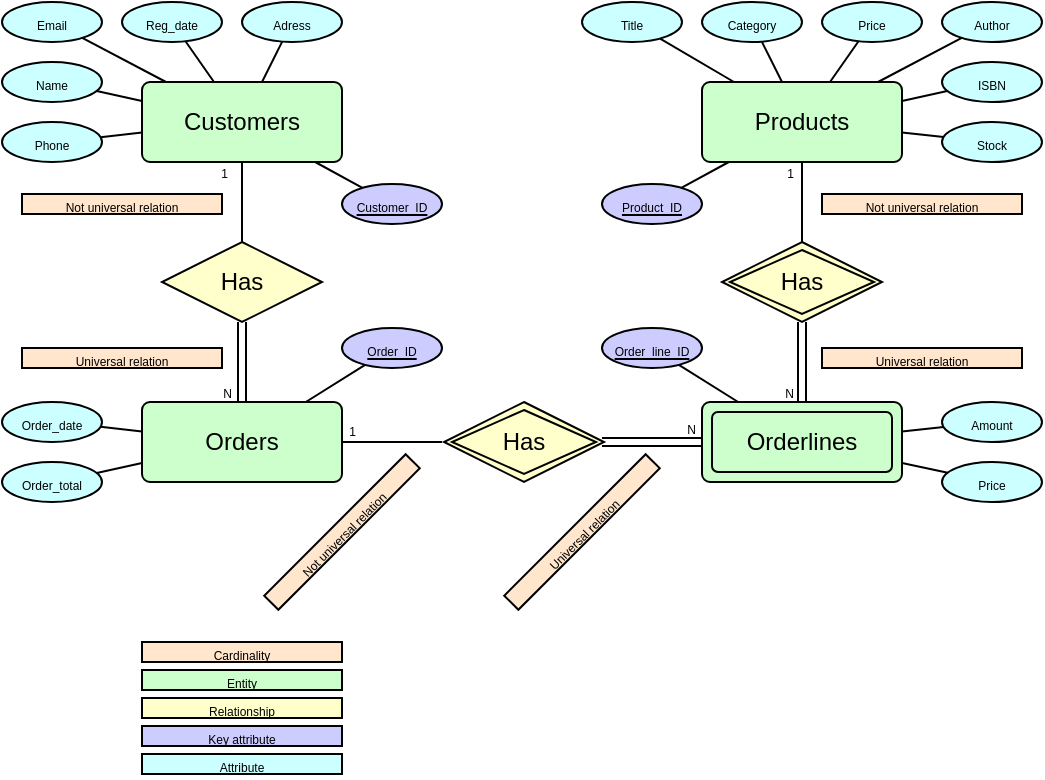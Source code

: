 <mxfile version="26.1.0">
  <diagram name="Sida-1" id="Esyg7pCn6E8xpJcDV-cC">
    <mxGraphModel dx="713" dy="299" grid="1" gridSize="10" guides="1" tooltips="1" connect="1" arrows="1" fold="1" page="1" pageScale="1" pageWidth="827" pageHeight="1169" math="0" shadow="0">
      <root>
        <mxCell id="0" />
        <mxCell id="1" parent="0" />
        <mxCell id="6Gk8_tGEDLeu0DplyoTS-1" value="Customers" style="rounded=1;arcSize=10;whiteSpace=wrap;html=1;align=center;fillColor=light-dark(#CCFFCC,var(--ge-dark-color, #121212));" vertex="1" parent="1">
          <mxGeometry x="120" y="120" width="100" height="40" as="geometry" />
        </mxCell>
        <mxCell id="6Gk8_tGEDLeu0DplyoTS-2" value="Orderlines" style="rounded=1;arcSize=10;whiteSpace=wrap;html=1;align=center;fillColor=light-dark(#CCFFCC,var(--ge-dark-color, #121212));" vertex="1" parent="1">
          <mxGeometry x="400" y="280" width="100" height="40" as="geometry" />
        </mxCell>
        <mxCell id="6Gk8_tGEDLeu0DplyoTS-3" value="Orders" style="rounded=1;arcSize=10;whiteSpace=wrap;html=1;align=center;fillColor=light-dark(#CCFFCC,var(--ge-dark-color, #121212));" vertex="1" parent="1">
          <mxGeometry x="120" y="280" width="100" height="40" as="geometry" />
        </mxCell>
        <mxCell id="6Gk8_tGEDLeu0DplyoTS-4" value="Products" style="rounded=1;arcSize=10;whiteSpace=wrap;html=1;align=center;fillColor=light-dark(#CCFFCC,var(--ge-dark-color, #121212));" vertex="1" parent="1">
          <mxGeometry x="400" y="120" width="100" height="40" as="geometry" />
        </mxCell>
        <mxCell id="6Gk8_tGEDLeu0DplyoTS-5" value="Has" style="shape=rhombus;perimeter=rhombusPerimeter;whiteSpace=wrap;html=1;align=center;fillColor=light-dark(#FFFFCC,var(--ge-dark-color, #121212));" vertex="1" parent="1">
          <mxGeometry x="130" y="200" width="80" height="40" as="geometry" />
        </mxCell>
        <mxCell id="6Gk8_tGEDLeu0DplyoTS-10" value="" style="endArrow=none;html=1;rounded=0;" edge="1" parent="1" source="6Gk8_tGEDLeu0DplyoTS-5" target="6Gk8_tGEDLeu0DplyoTS-1">
          <mxGeometry relative="1" as="geometry">
            <mxPoint x="330" y="230" as="sourcePoint" />
            <mxPoint x="490" y="230" as="targetPoint" />
          </mxGeometry>
        </mxCell>
        <mxCell id="6Gk8_tGEDLeu0DplyoTS-11" value="&lt;font style=&quot;font-size: 6px;&quot;&gt;1&lt;/font&gt;" style="resizable=0;html=1;whiteSpace=wrap;align=right;verticalAlign=bottom;fillColor=light-dark(#FFE6CC,var(--ge-dark-color, #121212));" connectable="0" vertex="1" parent="6Gk8_tGEDLeu0DplyoTS-10">
          <mxGeometry x="1" relative="1" as="geometry">
            <mxPoint x="-6" y="12" as="offset" />
          </mxGeometry>
        </mxCell>
        <mxCell id="6Gk8_tGEDLeu0DplyoTS-12" value="" style="shape=link;html=1;rounded=0;" edge="1" parent="1" source="6Gk8_tGEDLeu0DplyoTS-5" target="6Gk8_tGEDLeu0DplyoTS-3">
          <mxGeometry relative="1" as="geometry">
            <mxPoint x="330" y="230" as="sourcePoint" />
            <mxPoint x="490" y="230" as="targetPoint" />
          </mxGeometry>
        </mxCell>
        <mxCell id="6Gk8_tGEDLeu0DplyoTS-13" value="&lt;font style=&quot;font-size: 6px;&quot;&gt;N&lt;/font&gt;" style="resizable=0;html=1;whiteSpace=wrap;align=right;verticalAlign=bottom;fillColor=light-dark(#FFE6CC,var(--ge-dark-color, #121212));" connectable="0" vertex="1" parent="6Gk8_tGEDLeu0DplyoTS-12">
          <mxGeometry x="1" relative="1" as="geometry">
            <mxPoint x="-4" y="2" as="offset" />
          </mxGeometry>
        </mxCell>
        <mxCell id="6Gk8_tGEDLeu0DplyoTS-15" style="edgeStyle=orthogonalEdgeStyle;rounded=0;orthogonalLoop=1;jettySize=auto;html=1;exitX=0.5;exitY=1;exitDx=0;exitDy=0;" edge="1" parent="1">
          <mxGeometry relative="1" as="geometry">
            <mxPoint x="129.0" y="261" as="sourcePoint" />
            <mxPoint x="129.0" y="261" as="targetPoint" />
          </mxGeometry>
        </mxCell>
        <mxCell id="6Gk8_tGEDLeu0DplyoTS-20" value="" style="shape=link;html=1;rounded=0;" edge="1" parent="1" target="6Gk8_tGEDLeu0DplyoTS-2">
          <mxGeometry relative="1" as="geometry">
            <mxPoint x="350" y="300" as="sourcePoint" />
            <mxPoint x="490" y="240" as="targetPoint" />
          </mxGeometry>
        </mxCell>
        <mxCell id="6Gk8_tGEDLeu0DplyoTS-21" value="&lt;font style=&quot;font-size: 6px;&quot;&gt;N&lt;/font&gt;" style="resizable=0;html=1;whiteSpace=wrap;align=right;verticalAlign=bottom;" connectable="0" vertex="1" parent="6Gk8_tGEDLeu0DplyoTS-20">
          <mxGeometry x="1" relative="1" as="geometry">
            <mxPoint x="-2" as="offset" />
          </mxGeometry>
        </mxCell>
        <mxCell id="6Gk8_tGEDLeu0DplyoTS-22" value="" style="endArrow=none;html=1;rounded=0;" edge="1" parent="1" target="6Gk8_tGEDLeu0DplyoTS-3">
          <mxGeometry relative="1" as="geometry">
            <mxPoint x="270" y="300" as="sourcePoint" />
            <mxPoint x="329" y="370" as="targetPoint" />
          </mxGeometry>
        </mxCell>
        <mxCell id="6Gk8_tGEDLeu0DplyoTS-23" value="&lt;font style=&quot;font-size: 6px;&quot;&gt;1&lt;/font&gt;" style="resizable=0;html=1;whiteSpace=wrap;align=right;verticalAlign=bottom;" connectable="0" vertex="1" parent="6Gk8_tGEDLeu0DplyoTS-22">
          <mxGeometry x="1" relative="1" as="geometry">
            <mxPoint x="8" y="1" as="offset" />
          </mxGeometry>
        </mxCell>
        <mxCell id="6Gk8_tGEDLeu0DplyoTS-29" value="&lt;font style=&quot;font-size: 6px;&quot;&gt;Cardinality&lt;/font&gt;" style="whiteSpace=wrap;html=1;align=center;fillColor=light-dark(#FFE6CC,var(--ge-dark-color, #121212));" vertex="1" parent="1">
          <mxGeometry x="120" y="400" width="100" height="10" as="geometry" />
        </mxCell>
        <mxCell id="6Gk8_tGEDLeu0DplyoTS-30" value="&lt;font style=&quot;font-size: 6px;&quot;&gt;Entity&lt;/font&gt;" style="whiteSpace=wrap;html=1;align=center;fillColor=light-dark(#CCFFCC,var(--ge-dark-color, #121212));" vertex="1" parent="1">
          <mxGeometry x="120" y="414" width="100" height="10" as="geometry" />
        </mxCell>
        <mxCell id="6Gk8_tGEDLeu0DplyoTS-31" value="&lt;font style=&quot;font-size: 6px;&quot;&gt;Relationship&lt;/font&gt;" style="whiteSpace=wrap;html=1;align=center;fillColor=light-dark(#FFFFCC,var(--ge-dark-color, #121212));" vertex="1" parent="1">
          <mxGeometry x="120" y="428" width="100" height="10" as="geometry" />
        </mxCell>
        <mxCell id="6Gk8_tGEDLeu0DplyoTS-39" value="&lt;font style=&quot;font-size: 6px;&quot;&gt;Not universal relation&lt;/font&gt;" style="whiteSpace=wrap;html=1;align=center;fillColor=light-dark(#FFE6CC,var(--ge-dark-color, #121212));rotation=-45;" vertex="1" parent="1">
          <mxGeometry x="170" y="340" width="100" height="10" as="geometry" />
        </mxCell>
        <mxCell id="6Gk8_tGEDLeu0DplyoTS-44" value="" style="shape=link;html=1;rounded=0;" edge="1" parent="1" target="6Gk8_tGEDLeu0DplyoTS-2">
          <mxGeometry relative="1" as="geometry">
            <mxPoint x="450" y="240" as="sourcePoint" />
            <mxPoint x="540" y="253" as="targetPoint" />
          </mxGeometry>
        </mxCell>
        <mxCell id="6Gk8_tGEDLeu0DplyoTS-45" value="&lt;font style=&quot;font-size: 6px;&quot;&gt;N&lt;/font&gt;" style="resizable=0;html=1;whiteSpace=wrap;align=right;verticalAlign=bottom;" connectable="0" vertex="1" parent="6Gk8_tGEDLeu0DplyoTS-44">
          <mxGeometry x="1" relative="1" as="geometry">
            <mxPoint x="-3" y="2" as="offset" />
          </mxGeometry>
        </mxCell>
        <mxCell id="6Gk8_tGEDLeu0DplyoTS-50" value="&lt;font style=&quot;font-size: 6px;&quot;&gt;Universal relation&lt;/font&gt;" style="whiteSpace=wrap;html=1;align=center;fillColor=light-dark(#FFE6CC,var(--ge-dark-color, #121212));" vertex="1" parent="1">
          <mxGeometry x="460" y="253" width="100" height="10" as="geometry" />
        </mxCell>
        <mxCell id="6Gk8_tGEDLeu0DplyoTS-53" value="&lt;font style=&quot;font-size: 6px;&quot;&gt;Not universal relation&lt;/font&gt;" style="whiteSpace=wrap;html=1;align=center;fillColor=light-dark(#FFE6CC,var(--ge-dark-color, #121212));" vertex="1" parent="1">
          <mxGeometry x="460" y="176" width="100" height="10" as="geometry" />
        </mxCell>
        <mxCell id="6Gk8_tGEDLeu0DplyoTS-54" value="" style="endArrow=none;html=1;rounded=0;" edge="1" parent="1" target="6Gk8_tGEDLeu0DplyoTS-4">
          <mxGeometry relative="1" as="geometry">
            <mxPoint x="450" y="200" as="sourcePoint" />
            <mxPoint x="413" y="180.66" as="targetPoint" />
          </mxGeometry>
        </mxCell>
        <mxCell id="6Gk8_tGEDLeu0DplyoTS-55" value="&lt;font style=&quot;font-size: 6px;&quot;&gt;1&lt;/font&gt;" style="resizable=0;html=1;whiteSpace=wrap;align=right;verticalAlign=bottom;" connectable="0" vertex="1" parent="6Gk8_tGEDLeu0DplyoTS-54">
          <mxGeometry x="1" relative="1" as="geometry">
            <mxPoint x="-3" y="12" as="offset" />
          </mxGeometry>
        </mxCell>
        <mxCell id="6Gk8_tGEDLeu0DplyoTS-56" value="&lt;font style=&quot;font-size: 6px;&quot;&gt;Universal relation&lt;/font&gt;" style="whiteSpace=wrap;html=1;align=center;fillColor=light-dark(#FFE6CC,var(--ge-dark-color, #121212));rotation=-45;" vertex="1" parent="1">
          <mxGeometry x="290" y="340" width="100" height="10" as="geometry" />
        </mxCell>
        <mxCell id="6Gk8_tGEDLeu0DplyoTS-57" value="&lt;font style=&quot;font-size: 6px;&quot;&gt;Not universal relation&lt;/font&gt;" style="whiteSpace=wrap;html=1;align=center;fillColor=light-dark(#FFE6CC,var(--ge-dark-color, #121212));" vertex="1" parent="1">
          <mxGeometry x="60" y="176" width="100" height="10" as="geometry" />
        </mxCell>
        <mxCell id="6Gk8_tGEDLeu0DplyoTS-58" value="&lt;font style=&quot;font-size: 6px;&quot;&gt;Universal relation&lt;/font&gt;" style="whiteSpace=wrap;html=1;align=center;fillColor=light-dark(#FFE6CC,var(--ge-dark-color, #121212));" vertex="1" parent="1">
          <mxGeometry x="60" y="253" width="100" height="10" as="geometry" />
        </mxCell>
        <mxCell id="6Gk8_tGEDLeu0DplyoTS-59" value="&lt;font style=&quot;font-size: 6px;&quot;&gt;Customer_ID&lt;/font&gt;" style="ellipse;whiteSpace=wrap;html=1;align=center;fontStyle=4;fillColor=light-dark(#CCCCFF,var(--ge-dark-color, #121212));" vertex="1" parent="1">
          <mxGeometry x="220" y="171" width="50" height="20" as="geometry" />
        </mxCell>
        <mxCell id="6Gk8_tGEDLeu0DplyoTS-60" value="&lt;span style=&quot;font-size: 6px;&quot;&gt;Name&lt;/span&gt;" style="ellipse;whiteSpace=wrap;html=1;align=center;fillColor=light-dark(#CCFFFF,var(--ge-dark-color, #121212));" vertex="1" parent="1">
          <mxGeometry x="50" y="110" width="50" height="20" as="geometry" />
        </mxCell>
        <mxCell id="6Gk8_tGEDLeu0DplyoTS-61" value="&lt;font style=&quot;font-size: 6px;&quot;&gt;Order_line_ID&lt;/font&gt;" style="ellipse;whiteSpace=wrap;html=1;align=center;fontStyle=4;fillColor=light-dark(#CCCCFF,var(--ge-dark-color, #121212));" vertex="1" parent="1">
          <mxGeometry x="350" y="243" width="50" height="20" as="geometry" />
        </mxCell>
        <mxCell id="6Gk8_tGEDLeu0DplyoTS-62" value="&lt;font style=&quot;font-size: 6px;&quot;&gt;Order_ID&lt;/font&gt;" style="ellipse;whiteSpace=wrap;html=1;align=center;fontStyle=4;fillColor=light-dark(#CCCCFF,var(--ge-dark-color, #121212));" vertex="1" parent="1">
          <mxGeometry x="220" y="243" width="50" height="20" as="geometry" />
        </mxCell>
        <mxCell id="6Gk8_tGEDLeu0DplyoTS-63" value="&lt;font style=&quot;font-size: 6px;&quot;&gt;Product_ID&lt;/font&gt;" style="ellipse;whiteSpace=wrap;html=1;align=center;fontStyle=4;fillColor=light-dark(#CCCCFF,var(--ge-dark-color, #121212));" vertex="1" parent="1">
          <mxGeometry x="350" y="171" width="50" height="20" as="geometry" />
        </mxCell>
        <mxCell id="6Gk8_tGEDLeu0DplyoTS-64" value="" style="endArrow=none;html=1;rounded=0;" edge="1" parent="1" source="6Gk8_tGEDLeu0DplyoTS-3" target="6Gk8_tGEDLeu0DplyoTS-62">
          <mxGeometry relative="1" as="geometry">
            <mxPoint x="190" y="160" as="sourcePoint" />
            <mxPoint x="350" y="160" as="targetPoint" />
          </mxGeometry>
        </mxCell>
        <mxCell id="6Gk8_tGEDLeu0DplyoTS-65" value="" style="endArrow=none;html=1;rounded=0;" edge="1" parent="1" source="6Gk8_tGEDLeu0DplyoTS-61" target="6Gk8_tGEDLeu0DplyoTS-2">
          <mxGeometry relative="1" as="geometry">
            <mxPoint x="212" y="290" as="sourcePoint" />
            <mxPoint x="242" y="271" as="targetPoint" />
          </mxGeometry>
        </mxCell>
        <mxCell id="6Gk8_tGEDLeu0DplyoTS-66" value="" style="endArrow=none;html=1;rounded=0;" edge="1" parent="1" source="6Gk8_tGEDLeu0DplyoTS-1" target="6Gk8_tGEDLeu0DplyoTS-59">
          <mxGeometry relative="1" as="geometry">
            <mxPoint x="190" y="160" as="sourcePoint" />
            <mxPoint x="350" y="160" as="targetPoint" />
          </mxGeometry>
        </mxCell>
        <mxCell id="6Gk8_tGEDLeu0DplyoTS-67" value="" style="endArrow=none;html=1;rounded=0;" edge="1" parent="1" source="6Gk8_tGEDLeu0DplyoTS-63" target="6Gk8_tGEDLeu0DplyoTS-4">
          <mxGeometry relative="1" as="geometry">
            <mxPoint x="190" y="160" as="sourcePoint" />
            <mxPoint x="350" y="160" as="targetPoint" />
          </mxGeometry>
        </mxCell>
        <mxCell id="6Gk8_tGEDLeu0DplyoTS-68" value="&lt;span style=&quot;font-size: 6px;&quot;&gt;Reg_date&lt;/span&gt;" style="ellipse;whiteSpace=wrap;html=1;align=center;fillColor=light-dark(#CCFFFF,var(--ge-dark-color, #121212));" vertex="1" parent="1">
          <mxGeometry x="110" y="80" width="50" height="20" as="geometry" />
        </mxCell>
        <mxCell id="6Gk8_tGEDLeu0DplyoTS-69" value="&lt;span style=&quot;font-size: 6px;&quot;&gt;Adress&lt;/span&gt;" style="ellipse;whiteSpace=wrap;html=1;align=center;fillColor=light-dark(#CCFFFF,var(--ge-dark-color, #121212));" vertex="1" parent="1">
          <mxGeometry x="170" y="80" width="50" height="20" as="geometry" />
        </mxCell>
        <mxCell id="6Gk8_tGEDLeu0DplyoTS-70" value="&lt;span style=&quot;font-size: 6px;&quot;&gt;Email&lt;/span&gt;" style="ellipse;whiteSpace=wrap;html=1;align=center;fillColor=light-dark(#CCFFFF,var(--ge-dark-color, #121212));" vertex="1" parent="1">
          <mxGeometry x="50" y="80" width="50" height="20" as="geometry" />
        </mxCell>
        <mxCell id="6Gk8_tGEDLeu0DplyoTS-71" value="&lt;span style=&quot;font-size: 6px;&quot;&gt;Phone&lt;/span&gt;" style="ellipse;whiteSpace=wrap;html=1;align=center;fillColor=light-dark(#CCFFFF,var(--ge-dark-color, #121212));" vertex="1" parent="1">
          <mxGeometry x="50" y="140" width="50" height="20" as="geometry" />
        </mxCell>
        <mxCell id="6Gk8_tGEDLeu0DplyoTS-72" value="" style="endArrow=none;html=1;rounded=0;" edge="1" parent="1" source="6Gk8_tGEDLeu0DplyoTS-1" target="6Gk8_tGEDLeu0DplyoTS-69">
          <mxGeometry relative="1" as="geometry">
            <mxPoint x="190" y="160" as="sourcePoint" />
            <mxPoint x="350" y="160" as="targetPoint" />
          </mxGeometry>
        </mxCell>
        <mxCell id="6Gk8_tGEDLeu0DplyoTS-73" value="" style="endArrow=none;html=1;rounded=0;" edge="1" parent="1" source="6Gk8_tGEDLeu0DplyoTS-1" target="6Gk8_tGEDLeu0DplyoTS-68">
          <mxGeometry relative="1" as="geometry">
            <mxPoint x="190" y="160" as="sourcePoint" />
            <mxPoint x="350" y="160" as="targetPoint" />
          </mxGeometry>
        </mxCell>
        <mxCell id="6Gk8_tGEDLeu0DplyoTS-74" value="" style="endArrow=none;html=1;rounded=0;" edge="1" parent="1" source="6Gk8_tGEDLeu0DplyoTS-70" target="6Gk8_tGEDLeu0DplyoTS-1">
          <mxGeometry relative="1" as="geometry">
            <mxPoint x="190" y="160" as="sourcePoint" />
            <mxPoint x="350" y="160" as="targetPoint" />
          </mxGeometry>
        </mxCell>
        <mxCell id="6Gk8_tGEDLeu0DplyoTS-75" value="" style="endArrow=none;html=1;rounded=0;" edge="1" parent="1" source="6Gk8_tGEDLeu0DplyoTS-60" target="6Gk8_tGEDLeu0DplyoTS-1">
          <mxGeometry relative="1" as="geometry">
            <mxPoint x="90" y="120" as="sourcePoint" />
            <mxPoint x="350" y="160" as="targetPoint" />
          </mxGeometry>
        </mxCell>
        <mxCell id="6Gk8_tGEDLeu0DplyoTS-76" value="" style="endArrow=none;html=1;rounded=0;" edge="1" parent="1" source="6Gk8_tGEDLeu0DplyoTS-71" target="6Gk8_tGEDLeu0DplyoTS-1">
          <mxGeometry relative="1" as="geometry">
            <mxPoint x="190" y="160" as="sourcePoint" />
            <mxPoint x="350" y="160" as="targetPoint" />
          </mxGeometry>
        </mxCell>
        <mxCell id="6Gk8_tGEDLeu0DplyoTS-77" value="&lt;span style=&quot;font-size: 6px;&quot;&gt;Key attribute&lt;/span&gt;" style="whiteSpace=wrap;html=1;align=center;fillColor=light-dark(#CCCCFF,var(--ge-dark-color, #121212));" vertex="1" parent="1">
          <mxGeometry x="120" y="442" width="100" height="10" as="geometry" />
        </mxCell>
        <mxCell id="6Gk8_tGEDLeu0DplyoTS-78" value="&lt;font style=&quot;font-size: 6px;&quot;&gt;Attribute&lt;/font&gt;" style="whiteSpace=wrap;html=1;align=center;fillColor=light-dark(#CCFFFF,var(--ge-dark-color, #121212));" vertex="1" parent="1">
          <mxGeometry x="120" y="456" width="100" height="10" as="geometry" />
        </mxCell>
        <mxCell id="6Gk8_tGEDLeu0DplyoTS-79" value="&lt;span style=&quot;font-size: 6px;&quot;&gt;Category&lt;/span&gt;" style="ellipse;whiteSpace=wrap;html=1;align=center;fillColor=light-dark(#CCFFFF,var(--ge-dark-color, #121212));" vertex="1" parent="1">
          <mxGeometry x="400" y="80" width="50" height="20" as="geometry" />
        </mxCell>
        <mxCell id="6Gk8_tGEDLeu0DplyoTS-80" value="&lt;span style=&quot;font-size: 6px;&quot;&gt;Title&lt;/span&gt;" style="ellipse;whiteSpace=wrap;html=1;align=center;fillColor=light-dark(#CCFFFF,var(--ge-dark-color, #121212));" vertex="1" parent="1">
          <mxGeometry x="340" y="80" width="50" height="20" as="geometry" />
        </mxCell>
        <mxCell id="6Gk8_tGEDLeu0DplyoTS-81" value="&lt;span style=&quot;font-size: 6px;&quot;&gt;Price&lt;/span&gt;" style="ellipse;whiteSpace=wrap;html=1;align=center;fillColor=light-dark(#CCFFFF,var(--ge-dark-color, #121212));" vertex="1" parent="1">
          <mxGeometry x="460" y="80" width="50" height="20" as="geometry" />
        </mxCell>
        <mxCell id="6Gk8_tGEDLeu0DplyoTS-82" value="&lt;span style=&quot;font-size: 6px;&quot;&gt;Stock&lt;/span&gt;" style="ellipse;whiteSpace=wrap;html=1;align=center;fillColor=light-dark(#CCFFFF,var(--ge-dark-color, #121212));" vertex="1" parent="1">
          <mxGeometry x="520" y="140" width="50" height="20" as="geometry" />
        </mxCell>
        <mxCell id="6Gk8_tGEDLeu0DplyoTS-83" value="&lt;span style=&quot;font-size: 6px;&quot;&gt;ISBN&lt;/span&gt;" style="ellipse;whiteSpace=wrap;html=1;align=center;fillColor=light-dark(#CCFFFF,var(--ge-dark-color, #121212));" vertex="1" parent="1">
          <mxGeometry x="520" y="110" width="50" height="20" as="geometry" />
        </mxCell>
        <mxCell id="6Gk8_tGEDLeu0DplyoTS-84" value="&lt;span style=&quot;font-size: 6px;&quot;&gt;Author&lt;/span&gt;" style="ellipse;whiteSpace=wrap;html=1;align=center;fillColor=light-dark(#CCFFFF,var(--ge-dark-color, #121212));" vertex="1" parent="1">
          <mxGeometry x="520" y="80" width="50" height="20" as="geometry" />
        </mxCell>
        <mxCell id="6Gk8_tGEDLeu0DplyoTS-85" value="" style="endArrow=none;html=1;rounded=0;" edge="1" parent="1" source="6Gk8_tGEDLeu0DplyoTS-80" target="6Gk8_tGEDLeu0DplyoTS-4">
          <mxGeometry relative="1" as="geometry">
            <mxPoint x="190" y="150" as="sourcePoint" />
            <mxPoint x="350" y="150" as="targetPoint" />
          </mxGeometry>
        </mxCell>
        <mxCell id="6Gk8_tGEDLeu0DplyoTS-86" value="" style="endArrow=none;html=1;rounded=0;" edge="1" parent="1" source="6Gk8_tGEDLeu0DplyoTS-79" target="6Gk8_tGEDLeu0DplyoTS-4">
          <mxGeometry relative="1" as="geometry">
            <mxPoint x="200" y="160" as="sourcePoint" />
            <mxPoint x="360" y="160" as="targetPoint" />
          </mxGeometry>
        </mxCell>
        <mxCell id="6Gk8_tGEDLeu0DplyoTS-87" value="" style="endArrow=none;html=1;rounded=0;" edge="1" parent="1" source="6Gk8_tGEDLeu0DplyoTS-81" target="6Gk8_tGEDLeu0DplyoTS-4">
          <mxGeometry relative="1" as="geometry">
            <mxPoint x="210" y="170" as="sourcePoint" />
            <mxPoint x="370" y="170" as="targetPoint" />
          </mxGeometry>
        </mxCell>
        <mxCell id="6Gk8_tGEDLeu0DplyoTS-88" value="" style="endArrow=none;html=1;rounded=0;" edge="1" parent="1" source="6Gk8_tGEDLeu0DplyoTS-84" target="6Gk8_tGEDLeu0DplyoTS-4">
          <mxGeometry relative="1" as="geometry">
            <mxPoint x="220" y="180" as="sourcePoint" />
            <mxPoint x="380" y="180" as="targetPoint" />
          </mxGeometry>
        </mxCell>
        <mxCell id="6Gk8_tGEDLeu0DplyoTS-89" value="" style="endArrow=none;html=1;rounded=0;" edge="1" parent="1" source="6Gk8_tGEDLeu0DplyoTS-83" target="6Gk8_tGEDLeu0DplyoTS-4">
          <mxGeometry relative="1" as="geometry">
            <mxPoint x="230" y="190" as="sourcePoint" />
            <mxPoint x="390" y="190" as="targetPoint" />
          </mxGeometry>
        </mxCell>
        <mxCell id="6Gk8_tGEDLeu0DplyoTS-90" value="" style="endArrow=none;html=1;rounded=0;" edge="1" parent="1" source="6Gk8_tGEDLeu0DplyoTS-4" target="6Gk8_tGEDLeu0DplyoTS-82">
          <mxGeometry relative="1" as="geometry">
            <mxPoint x="240" y="200" as="sourcePoint" />
            <mxPoint x="400" y="200" as="targetPoint" />
          </mxGeometry>
        </mxCell>
        <mxCell id="6Gk8_tGEDLeu0DplyoTS-91" value="" style="endArrow=none;html=1;rounded=0;" edge="1" parent="1" source="6Gk8_tGEDLeu0DplyoTS-97" target="6Gk8_tGEDLeu0DplyoTS-3">
          <mxGeometry relative="1" as="geometry">
            <mxPoint x="250" y="210" as="sourcePoint" />
            <mxPoint x="410" y="210" as="targetPoint" />
          </mxGeometry>
        </mxCell>
        <mxCell id="6Gk8_tGEDLeu0DplyoTS-92" value="&lt;span style=&quot;font-size: 6px;&quot;&gt;Amount&lt;/span&gt;" style="ellipse;whiteSpace=wrap;html=1;align=center;fillColor=light-dark(#CCFFFF,var(--ge-dark-color, #121212));" vertex="1" parent="1">
          <mxGeometry x="520" y="280" width="50" height="20" as="geometry" />
        </mxCell>
        <mxCell id="6Gk8_tGEDLeu0DplyoTS-93" value="&lt;span style=&quot;font-size: 6px;&quot;&gt;Price&lt;/span&gt;" style="ellipse;whiteSpace=wrap;html=1;align=center;fillColor=light-dark(#CCFFFF,var(--ge-dark-color, #121212));" vertex="1" parent="1">
          <mxGeometry x="520" y="310" width="50" height="20" as="geometry" />
        </mxCell>
        <mxCell id="6Gk8_tGEDLeu0DplyoTS-96" value="&lt;span style=&quot;font-size: 6px;&quot;&gt;Order_total&lt;/span&gt;" style="ellipse;whiteSpace=wrap;html=1;align=center;fillColor=light-dark(#CCFFFF,var(--ge-dark-color, #121212));" vertex="1" parent="1">
          <mxGeometry x="50" y="310" width="50" height="20" as="geometry" />
        </mxCell>
        <mxCell id="6Gk8_tGEDLeu0DplyoTS-97" value="&lt;span style=&quot;font-size: 6px;&quot;&gt;Order_date&lt;/span&gt;" style="ellipse;whiteSpace=wrap;html=1;align=center;fillColor=light-dark(#CCFFFF,var(--ge-dark-color, #121212));" vertex="1" parent="1">
          <mxGeometry x="50" y="280" width="50" height="20" as="geometry" />
        </mxCell>
        <mxCell id="6Gk8_tGEDLeu0DplyoTS-98" value="" style="endArrow=none;html=1;rounded=0;" edge="1" parent="1" source="6Gk8_tGEDLeu0DplyoTS-96" target="6Gk8_tGEDLeu0DplyoTS-3">
          <mxGeometry relative="1" as="geometry">
            <mxPoint x="260" y="220" as="sourcePoint" />
            <mxPoint x="420" y="220" as="targetPoint" />
          </mxGeometry>
        </mxCell>
        <mxCell id="6Gk8_tGEDLeu0DplyoTS-99" value="" style="endArrow=none;html=1;rounded=0;" edge="1" parent="1" source="6Gk8_tGEDLeu0DplyoTS-2" target="6Gk8_tGEDLeu0DplyoTS-92">
          <mxGeometry relative="1" as="geometry">
            <mxPoint x="270" y="230" as="sourcePoint" />
            <mxPoint x="430" y="230" as="targetPoint" />
          </mxGeometry>
        </mxCell>
        <mxCell id="6Gk8_tGEDLeu0DplyoTS-100" value="" style="endArrow=none;html=1;rounded=0;" edge="1" parent="1" source="6Gk8_tGEDLeu0DplyoTS-2" target="6Gk8_tGEDLeu0DplyoTS-93">
          <mxGeometry relative="1" as="geometry">
            <mxPoint x="280" y="240" as="sourcePoint" />
            <mxPoint x="440" y="240" as="targetPoint" />
          </mxGeometry>
        </mxCell>
        <mxCell id="6Gk8_tGEDLeu0DplyoTS-103" value="" style="rounded=1;arcSize=10;whiteSpace=wrap;html=1;align=center;fillColor=none;" vertex="1" parent="1">
          <mxGeometry x="405" y="285" width="90" height="30" as="geometry" />
        </mxCell>
        <mxCell id="6Gk8_tGEDLeu0DplyoTS-104" value="Has" style="shape=rhombus;double=1;perimeter=rhombusPerimeter;whiteSpace=wrap;html=1;align=center;fillColor=light-dark(#FFFFCC,var(--ge-dark-color, #121212));" vertex="1" parent="1">
          <mxGeometry x="271" y="280" width="80" height="40" as="geometry" />
        </mxCell>
        <mxCell id="6Gk8_tGEDLeu0DplyoTS-109" value="Has" style="shape=rhombus;double=1;perimeter=rhombusPerimeter;whiteSpace=wrap;html=1;align=center;fillColor=light-dark(#FFFFCC,var(--ge-dark-color, #121212));" vertex="1" parent="1">
          <mxGeometry x="410" y="200" width="80" height="40" as="geometry" />
        </mxCell>
      </root>
    </mxGraphModel>
  </diagram>
</mxfile>
